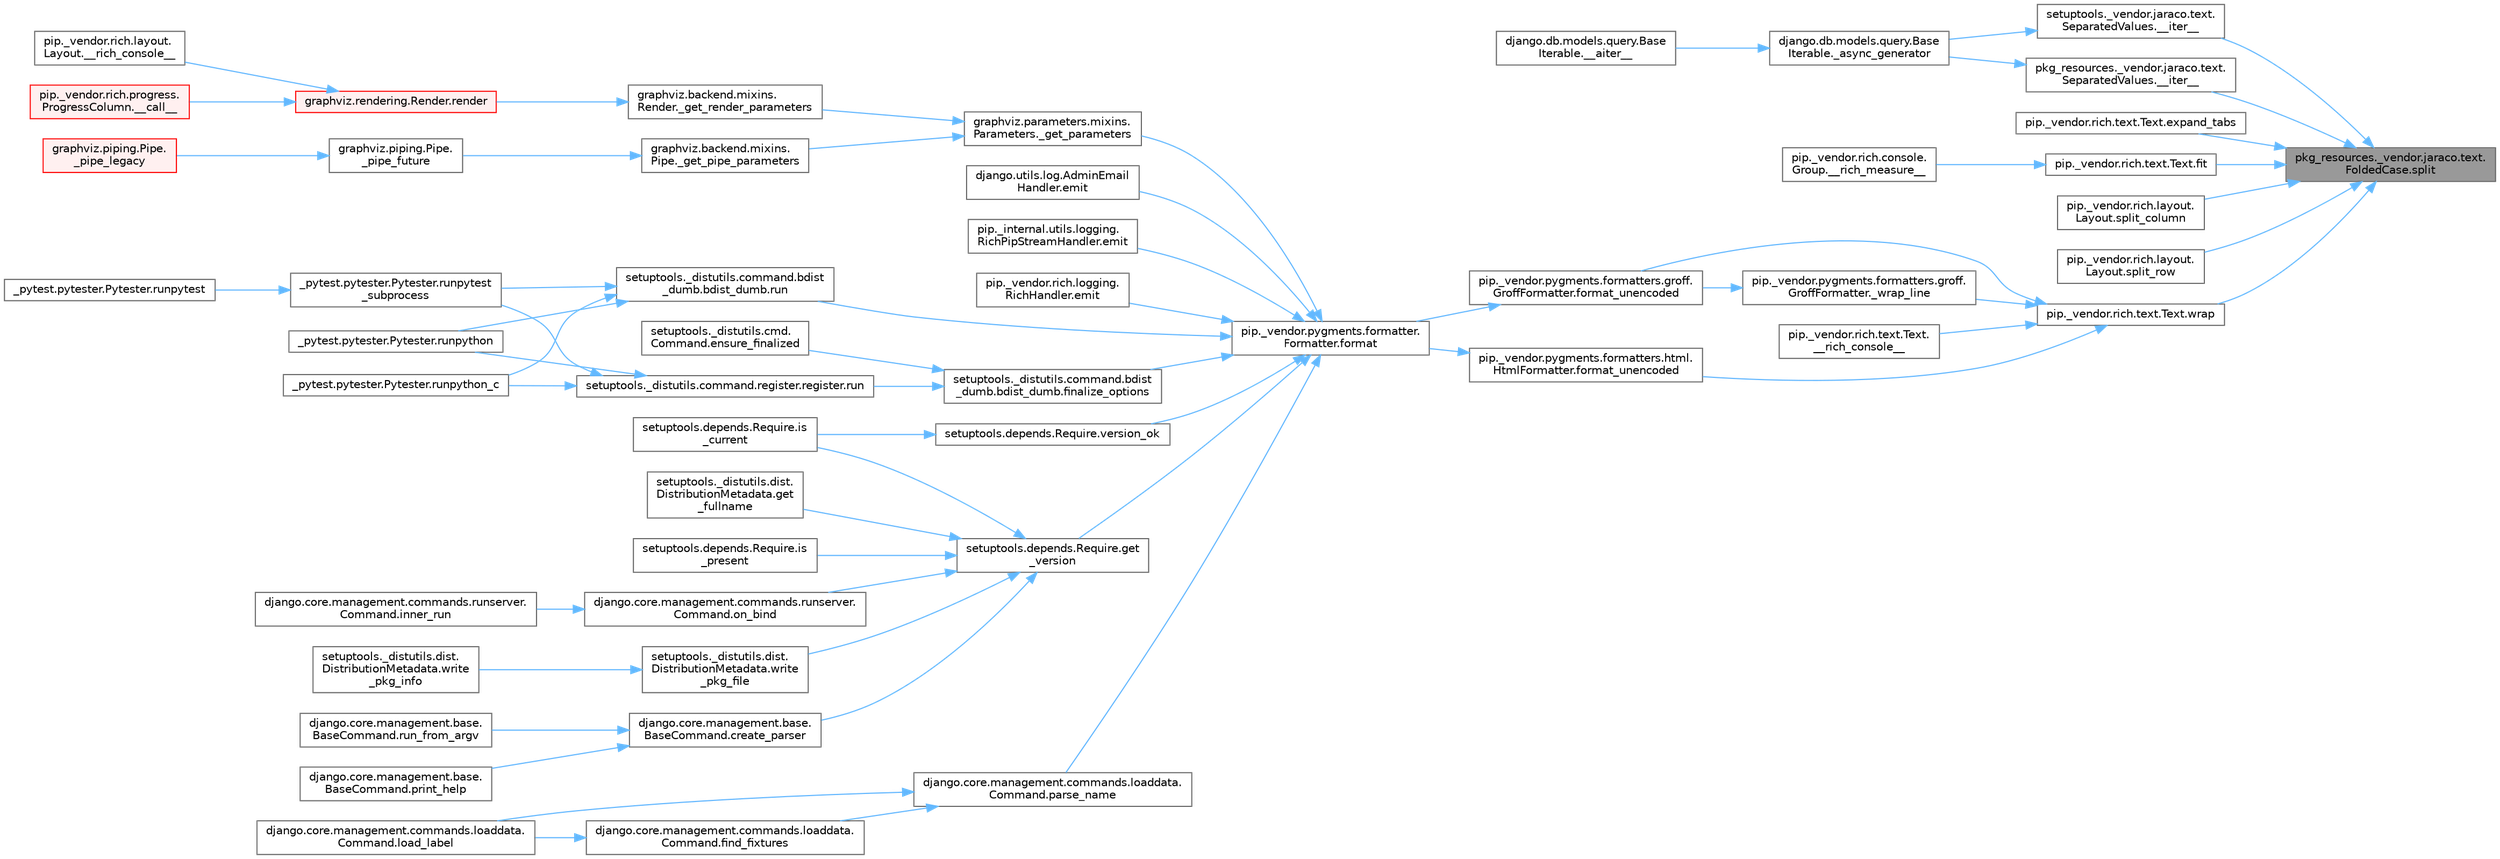 digraph "pkg_resources._vendor.jaraco.text.FoldedCase.split"
{
 // LATEX_PDF_SIZE
  bgcolor="transparent";
  edge [fontname=Helvetica,fontsize=10,labelfontname=Helvetica,labelfontsize=10];
  node [fontname=Helvetica,fontsize=10,shape=box,height=0.2,width=0.4];
  rankdir="RL";
  Node1 [id="Node000001",label="pkg_resources._vendor.jaraco.text.\lFoldedCase.split",height=0.2,width=0.4,color="gray40", fillcolor="grey60", style="filled", fontcolor="black",tooltip=" "];
  Node1 -> Node2 [id="edge1_Node000001_Node000002",dir="back",color="steelblue1",style="solid",tooltip=" "];
  Node2 [id="Node000002",label="pkg_resources._vendor.jaraco.text.\lSeparatedValues.__iter__",height=0.2,width=0.4,color="grey40", fillcolor="white", style="filled",URL="$classpkg__resources_1_1__vendor_1_1jaraco_1_1text_1_1_separated_values.html#ae665618e2d60d71ccc38017f931e77c0",tooltip=" "];
  Node2 -> Node3 [id="edge2_Node000002_Node000003",dir="back",color="steelblue1",style="solid",tooltip=" "];
  Node3 [id="Node000003",label="django.db.models.query.Base\lIterable._async_generator",height=0.2,width=0.4,color="grey40", fillcolor="white", style="filled",URL="$classdjango_1_1db_1_1models_1_1query_1_1_base_iterable.html#a3ecc2267976bc6628d1fe84d78355144",tooltip=" "];
  Node3 -> Node4 [id="edge3_Node000003_Node000004",dir="back",color="steelblue1",style="solid",tooltip=" "];
  Node4 [id="Node000004",label="django.db.models.query.Base\lIterable.__aiter__",height=0.2,width=0.4,color="grey40", fillcolor="white", style="filled",URL="$classdjango_1_1db_1_1models_1_1query_1_1_base_iterable.html#a43cb23849277ca87b702f8431492e8d9",tooltip=" "];
  Node1 -> Node5 [id="edge4_Node000001_Node000005",dir="back",color="steelblue1",style="solid",tooltip=" "];
  Node5 [id="Node000005",label="setuptools._vendor.jaraco.text.\lSeparatedValues.__iter__",height=0.2,width=0.4,color="grey40", fillcolor="white", style="filled",URL="$classsetuptools_1_1__vendor_1_1jaraco_1_1text_1_1_separated_values.html#a386e671741e35885b3566fcdabc8d893",tooltip=" "];
  Node5 -> Node3 [id="edge5_Node000005_Node000003",dir="back",color="steelblue1",style="solid",tooltip=" "];
  Node1 -> Node6 [id="edge6_Node000001_Node000006",dir="back",color="steelblue1",style="solid",tooltip=" "];
  Node6 [id="Node000006",label="pip._vendor.rich.text.Text.expand_tabs",height=0.2,width=0.4,color="grey40", fillcolor="white", style="filled",URL="$classpip_1_1__vendor_1_1rich_1_1text_1_1_text.html#ad9f65ecb5a2b9b55648d525a0a58c947",tooltip=" "];
  Node1 -> Node7 [id="edge7_Node000001_Node000007",dir="back",color="steelblue1",style="solid",tooltip=" "];
  Node7 [id="Node000007",label="pip._vendor.rich.text.Text.fit",height=0.2,width=0.4,color="grey40", fillcolor="white", style="filled",URL="$classpip_1_1__vendor_1_1rich_1_1text_1_1_text.html#a1adda7f6546fb3592d473f95d0ca17b2",tooltip=" "];
  Node7 -> Node8 [id="edge8_Node000007_Node000008",dir="back",color="steelblue1",style="solid",tooltip=" "];
  Node8 [id="Node000008",label="pip._vendor.rich.console.\lGroup.__rich_measure__",height=0.2,width=0.4,color="grey40", fillcolor="white", style="filled",URL="$classpip_1_1__vendor_1_1rich_1_1console_1_1_group.html#a46e05696c2aece39fb772d3c71c5ede5",tooltip=" "];
  Node1 -> Node9 [id="edge9_Node000001_Node000009",dir="back",color="steelblue1",style="solid",tooltip=" "];
  Node9 [id="Node000009",label="pip._vendor.rich.layout.\lLayout.split_column",height=0.2,width=0.4,color="grey40", fillcolor="white", style="filled",URL="$classpip_1_1__vendor_1_1rich_1_1layout_1_1_layout.html#a69f88aaf1450a946026f16620d205fa4",tooltip=" "];
  Node1 -> Node10 [id="edge10_Node000001_Node000010",dir="back",color="steelblue1",style="solid",tooltip=" "];
  Node10 [id="Node000010",label="pip._vendor.rich.layout.\lLayout.split_row",height=0.2,width=0.4,color="grey40", fillcolor="white", style="filled",URL="$classpip_1_1__vendor_1_1rich_1_1layout_1_1_layout.html#a53ef6123a224b46255a62eb4e02a506e",tooltip=" "];
  Node1 -> Node11 [id="edge11_Node000001_Node000011",dir="back",color="steelblue1",style="solid",tooltip=" "];
  Node11 [id="Node000011",label="pip._vendor.rich.text.Text.wrap",height=0.2,width=0.4,color="grey40", fillcolor="white", style="filled",URL="$classpip_1_1__vendor_1_1rich_1_1text_1_1_text.html#a1b5e03c8ff260ff99dd5cbf8ff675dd1",tooltip=" "];
  Node11 -> Node12 [id="edge12_Node000011_Node000012",dir="back",color="steelblue1",style="solid",tooltip=" "];
  Node12 [id="Node000012",label="pip._vendor.rich.text.Text.\l__rich_console__",height=0.2,width=0.4,color="grey40", fillcolor="white", style="filled",URL="$classpip_1_1__vendor_1_1rich_1_1text_1_1_text.html#abf1ba85df0af2025a4778a2915a09b37",tooltip=" "];
  Node11 -> Node13 [id="edge13_Node000011_Node000013",dir="back",color="steelblue1",style="solid",tooltip=" "];
  Node13 [id="Node000013",label="pip._vendor.pygments.formatters.groff.\lGroffFormatter._wrap_line",height=0.2,width=0.4,color="grey40", fillcolor="white", style="filled",URL="$classpip_1_1__vendor_1_1pygments_1_1formatters_1_1groff_1_1_groff_formatter.html#aae3ca36de9a248c3cbe687eb0a4a5095",tooltip=" "];
  Node13 -> Node14 [id="edge14_Node000013_Node000014",dir="back",color="steelblue1",style="solid",tooltip=" "];
  Node14 [id="Node000014",label="pip._vendor.pygments.formatters.groff.\lGroffFormatter.format_unencoded",height=0.2,width=0.4,color="grey40", fillcolor="white", style="filled",URL="$classpip_1_1__vendor_1_1pygments_1_1formatters_1_1groff_1_1_groff_formatter.html#a7cf1f01b75aa6d5b579dcef32ae2ef8f",tooltip=" "];
  Node14 -> Node15 [id="edge15_Node000014_Node000015",dir="back",color="steelblue1",style="solid",tooltip=" "];
  Node15 [id="Node000015",label="pip._vendor.pygments.formatter.\lFormatter.format",height=0.2,width=0.4,color="grey40", fillcolor="white", style="filled",URL="$classpip_1_1__vendor_1_1pygments_1_1formatter_1_1_formatter.html#a11054ddaa650b704c79f1ea0500b1e1e",tooltip=" "];
  Node15 -> Node16 [id="edge16_Node000015_Node000016",dir="back",color="steelblue1",style="solid",tooltip=" "];
  Node16 [id="Node000016",label="graphviz.parameters.mixins.\lParameters._get_parameters",height=0.2,width=0.4,color="grey40", fillcolor="white", style="filled",URL="$classgraphviz_1_1parameters_1_1mixins_1_1_parameters.html#afbdb3248258e4e956d5a7a5f70e60b27",tooltip=" "];
  Node16 -> Node17 [id="edge17_Node000016_Node000017",dir="back",color="steelblue1",style="solid",tooltip=" "];
  Node17 [id="Node000017",label="graphviz.backend.mixins.\lPipe._get_pipe_parameters",height=0.2,width=0.4,color="grey40", fillcolor="white", style="filled",URL="$classgraphviz_1_1backend_1_1mixins_1_1_pipe.html#a71c9b0c3410eae1975141f6c7774a1a0",tooltip=" "];
  Node17 -> Node18 [id="edge18_Node000017_Node000018",dir="back",color="steelblue1",style="solid",tooltip=" "];
  Node18 [id="Node000018",label="graphviz.piping.Pipe.\l_pipe_future",height=0.2,width=0.4,color="grey40", fillcolor="white", style="filled",URL="$classgraphviz_1_1piping_1_1_pipe.html#af8e945601764f6c1340dc13ff7606aab",tooltip=" "];
  Node18 -> Node19 [id="edge19_Node000018_Node000019",dir="back",color="steelblue1",style="solid",tooltip=" "];
  Node19 [id="Node000019",label="graphviz.piping.Pipe.\l_pipe_legacy",height=0.2,width=0.4,color="red", fillcolor="#FFF0F0", style="filled",URL="$classgraphviz_1_1piping_1_1_pipe.html#a6632f0bdcb84b91daead31b26b79b528",tooltip=" "];
  Node16 -> Node24 [id="edge20_Node000016_Node000024",dir="back",color="steelblue1",style="solid",tooltip=" "];
  Node24 [id="Node000024",label="graphviz.backend.mixins.\lRender._get_render_parameters",height=0.2,width=0.4,color="grey40", fillcolor="white", style="filled",URL="$classgraphviz_1_1backend_1_1mixins_1_1_render.html#aedbcb99d10d2133f71d5f6671cbe257b",tooltip=" "];
  Node24 -> Node25 [id="edge21_Node000024_Node000025",dir="back",color="steelblue1",style="solid",tooltip=" "];
  Node25 [id="Node000025",label="graphviz.rendering.Render.render",height=0.2,width=0.4,color="red", fillcolor="#FFF0F0", style="filled",URL="$classgraphviz_1_1rendering_1_1_render.html#a0249d6538d64a6b59b1bed64d4636456",tooltip=" "];
  Node25 -> Node26 [id="edge22_Node000025_Node000026",dir="back",color="steelblue1",style="solid",tooltip=" "];
  Node26 [id="Node000026",label="pip._vendor.rich.progress.\lProgressColumn.__call__",height=0.2,width=0.4,color="red", fillcolor="#FFF0F0", style="filled",URL="$classpip_1_1__vendor_1_1rich_1_1progress_1_1_progress_column.html#ae0c399be74222f949edb0fa5324cf6ea",tooltip=" "];
  Node25 -> Node29 [id="edge23_Node000025_Node000029",dir="back",color="steelblue1",style="solid",tooltip=" "];
  Node29 [id="Node000029",label="pip._vendor.rich.layout.\lLayout.__rich_console__",height=0.2,width=0.4,color="grey40", fillcolor="white", style="filled",URL="$classpip_1_1__vendor_1_1rich_1_1layout_1_1_layout.html#ac39cb3d17d2b0324ee1b0dada41a3ebd",tooltip=" "];
  Node15 -> Node937 [id="edge24_Node000015_Node000937",dir="back",color="steelblue1",style="solid",tooltip=" "];
  Node937 [id="Node000937",label="django.utils.log.AdminEmail\lHandler.emit",height=0.2,width=0.4,color="grey40", fillcolor="white", style="filled",URL="$classdjango_1_1utils_1_1log_1_1_admin_email_handler.html#a11349fead71eaec84d4aff34a8deb666",tooltip=" "];
  Node15 -> Node938 [id="edge25_Node000015_Node000938",dir="back",color="steelblue1",style="solid",tooltip=" "];
  Node938 [id="Node000938",label="pip._internal.utils.logging.\lRichPipStreamHandler.emit",height=0.2,width=0.4,color="grey40", fillcolor="white", style="filled",URL="$classpip_1_1__internal_1_1utils_1_1logging_1_1_rich_pip_stream_handler.html#ad9f05ef5ca9f8e35a17f0786341ede5e",tooltip=" "];
  Node15 -> Node939 [id="edge26_Node000015_Node000939",dir="back",color="steelblue1",style="solid",tooltip=" "];
  Node939 [id="Node000939",label="pip._vendor.rich.logging.\lRichHandler.emit",height=0.2,width=0.4,color="grey40", fillcolor="white", style="filled",URL="$classpip_1_1__vendor_1_1rich_1_1logging_1_1_rich_handler.html#ab4cb212e118c85f22366e22bc4a7d0fc",tooltip=" "];
  Node15 -> Node940 [id="edge27_Node000015_Node000940",dir="back",color="steelblue1",style="solid",tooltip=" "];
  Node940 [id="Node000940",label="setuptools._distutils.command.bdist\l_dumb.bdist_dumb.finalize_options",height=0.2,width=0.4,color="grey40", fillcolor="white", style="filled",URL="$classsetuptools_1_1__distutils_1_1command_1_1bdist__dumb_1_1bdist__dumb.html#a5c59784dbb6b042d048b222bf21b617b",tooltip=" "];
  Node940 -> Node124 [id="edge28_Node000940_Node000124",dir="back",color="steelblue1",style="solid",tooltip=" "];
  Node124 [id="Node000124",label="setuptools._distutils.cmd.\lCommand.ensure_finalized",height=0.2,width=0.4,color="grey40", fillcolor="white", style="filled",URL="$classsetuptools_1_1__distutils_1_1cmd_1_1_command.html#a3d586ca13afbfed87a11872fd15515ab",tooltip=" "];
  Node940 -> Node125 [id="edge29_Node000940_Node000125",dir="back",color="steelblue1",style="solid",tooltip=" "];
  Node125 [id="Node000125",label="setuptools._distutils.command.register.register.run",height=0.2,width=0.4,color="grey40", fillcolor="white", style="filled",URL="$classsetuptools_1_1__distutils_1_1command_1_1register_1_1register.html#a2c04b126757f477c907033d7f3d0e169",tooltip=" "];
  Node125 -> Node126 [id="edge30_Node000125_Node000126",dir="back",color="steelblue1",style="solid",tooltip=" "];
  Node126 [id="Node000126",label="_pytest.pytester.Pytester.runpytest\l_subprocess",height=0.2,width=0.4,color="grey40", fillcolor="white", style="filled",URL="$class__pytest_1_1pytester_1_1_pytester.html#a59323c6d6a1469a1206f1c0b8fce99c9",tooltip=" "];
  Node126 -> Node127 [id="edge31_Node000126_Node000127",dir="back",color="steelblue1",style="solid",tooltip=" "];
  Node127 [id="Node000127",label="_pytest.pytester.Pytester.runpytest",height=0.2,width=0.4,color="grey40", fillcolor="white", style="filled",URL="$class__pytest_1_1pytester_1_1_pytester.html#a2765db48ffe1b8853581d711ff43a87b",tooltip=" "];
  Node125 -> Node128 [id="edge32_Node000125_Node000128",dir="back",color="steelblue1",style="solid",tooltip=" "];
  Node128 [id="Node000128",label="_pytest.pytester.Pytester.runpython",height=0.2,width=0.4,color="grey40", fillcolor="white", style="filled",URL="$class__pytest_1_1pytester_1_1_pytester.html#a4e0c539507f15fd333cf618faf9687ef",tooltip=" "];
  Node125 -> Node129 [id="edge33_Node000125_Node000129",dir="back",color="steelblue1",style="solid",tooltip=" "];
  Node129 [id="Node000129",label="_pytest.pytester.Pytester.runpython_c",height=0.2,width=0.4,color="grey40", fillcolor="white", style="filled",URL="$class__pytest_1_1pytester_1_1_pytester.html#aea789acfe206d9c40d9a6bf54a337f2a",tooltip=" "];
  Node15 -> Node941 [id="edge34_Node000015_Node000941",dir="back",color="steelblue1",style="solid",tooltip=" "];
  Node941 [id="Node000941",label="setuptools.depends.Require.get\l_version",height=0.2,width=0.4,color="grey40", fillcolor="white", style="filled",URL="$classsetuptools_1_1depends_1_1_require.html#a4046ad4155f80d85057e4ccd6a41dc00",tooltip=" "];
  Node941 -> Node942 [id="edge35_Node000941_Node000942",dir="back",color="steelblue1",style="solid",tooltip=" "];
  Node942 [id="Node000942",label="django.core.management.base.\lBaseCommand.create_parser",height=0.2,width=0.4,color="grey40", fillcolor="white", style="filled",URL="$classdjango_1_1core_1_1management_1_1base_1_1_base_command.html#ae878e488f18d67acf1037a7e2db5b478",tooltip=" "];
  Node942 -> Node943 [id="edge36_Node000942_Node000943",dir="back",color="steelblue1",style="solid",tooltip=" "];
  Node943 [id="Node000943",label="django.core.management.base.\lBaseCommand.print_help",height=0.2,width=0.4,color="grey40", fillcolor="white", style="filled",URL="$classdjango_1_1core_1_1management_1_1base_1_1_base_command.html#a9f81b6c52db3a2b0a123ca7bdd0ee819",tooltip=" "];
  Node942 -> Node358 [id="edge37_Node000942_Node000358",dir="back",color="steelblue1",style="solid",tooltip=" "];
  Node358 [id="Node000358",label="django.core.management.base.\lBaseCommand.run_from_argv",height=0.2,width=0.4,color="grey40", fillcolor="white", style="filled",URL="$classdjango_1_1core_1_1management_1_1base_1_1_base_command.html#a6c1cc5fc9ec35d268e45ebaadd2ac4a7",tooltip=" "];
  Node941 -> Node944 [id="edge38_Node000941_Node000944",dir="back",color="steelblue1",style="solid",tooltip=" "];
  Node944 [id="Node000944",label="setuptools._distutils.dist.\lDistributionMetadata.get\l_fullname",height=0.2,width=0.4,color="grey40", fillcolor="white", style="filled",URL="$classsetuptools_1_1__distutils_1_1dist_1_1_distribution_metadata.html#ab7420b68c460cd9eb85694a8be6ee524",tooltip=" "];
  Node941 -> Node945 [id="edge39_Node000941_Node000945",dir="back",color="steelblue1",style="solid",tooltip=" "];
  Node945 [id="Node000945",label="setuptools.depends.Require.is\l_current",height=0.2,width=0.4,color="grey40", fillcolor="white", style="filled",URL="$classsetuptools_1_1depends_1_1_require.html#a81f55cdf6880a438b636542f06b9485a",tooltip=" "];
  Node941 -> Node946 [id="edge40_Node000941_Node000946",dir="back",color="steelblue1",style="solid",tooltip=" "];
  Node946 [id="Node000946",label="setuptools.depends.Require.is\l_present",height=0.2,width=0.4,color="grey40", fillcolor="white", style="filled",URL="$classsetuptools_1_1depends_1_1_require.html#a3ab4975a6b46661ed70950dae37ed79c",tooltip=" "];
  Node941 -> Node947 [id="edge41_Node000941_Node000947",dir="back",color="steelblue1",style="solid",tooltip=" "];
  Node947 [id="Node000947",label="django.core.management.commands.runserver.\lCommand.on_bind",height=0.2,width=0.4,color="grey40", fillcolor="white", style="filled",URL="$classdjango_1_1core_1_1management_1_1commands_1_1runserver_1_1_command.html#a9be890479e656b71da83b03cd9adc584",tooltip=" "];
  Node947 -> Node948 [id="edge42_Node000947_Node000948",dir="back",color="steelblue1",style="solid",tooltip=" "];
  Node948 [id="Node000948",label="django.core.management.commands.runserver.\lCommand.inner_run",height=0.2,width=0.4,color="grey40", fillcolor="white", style="filled",URL="$classdjango_1_1core_1_1management_1_1commands_1_1runserver_1_1_command.html#acfb4f8a23c7de4b2d14ba1acbe99e76c",tooltip=" "];
  Node941 -> Node641 [id="edge43_Node000941_Node000641",dir="back",color="steelblue1",style="solid",tooltip=" "];
  Node641 [id="Node000641",label="setuptools._distutils.dist.\lDistributionMetadata.write\l_pkg_file",height=0.2,width=0.4,color="grey40", fillcolor="white", style="filled",URL="$classsetuptools_1_1__distutils_1_1dist_1_1_distribution_metadata.html#a2a55009e9d487a82234459fb242f4be0",tooltip=" "];
  Node641 -> Node642 [id="edge44_Node000641_Node000642",dir="back",color="steelblue1",style="solid",tooltip=" "];
  Node642 [id="Node000642",label="setuptools._distutils.dist.\lDistributionMetadata.write\l_pkg_info",height=0.2,width=0.4,color="grey40", fillcolor="white", style="filled",URL="$classsetuptools_1_1__distutils_1_1dist_1_1_distribution_metadata.html#a0f62394989fd40fc4215cb7e4250fcfb",tooltip=" "];
  Node15 -> Node949 [id="edge45_Node000015_Node000949",dir="back",color="steelblue1",style="solid",tooltip=" "];
  Node949 [id="Node000949",label="django.core.management.commands.loaddata.\lCommand.parse_name",height=0.2,width=0.4,color="grey40", fillcolor="white", style="filled",URL="$classdjango_1_1core_1_1management_1_1commands_1_1loaddata_1_1_command.html#aac6fd16700a70d972d7cafd0bcf5d5aa",tooltip=" "];
  Node949 -> Node950 [id="edge46_Node000949_Node000950",dir="back",color="steelblue1",style="solid",tooltip=" "];
  Node950 [id="Node000950",label="django.core.management.commands.loaddata.\lCommand.find_fixtures",height=0.2,width=0.4,color="grey40", fillcolor="white", style="filled",URL="$classdjango_1_1core_1_1management_1_1commands_1_1loaddata_1_1_command.html#ae13127621bcc44cf1fdc0029ed204022",tooltip=" "];
  Node950 -> Node951 [id="edge47_Node000950_Node000951",dir="back",color="steelblue1",style="solid",tooltip=" "];
  Node951 [id="Node000951",label="django.core.management.commands.loaddata.\lCommand.load_label",height=0.2,width=0.4,color="grey40", fillcolor="white", style="filled",URL="$classdjango_1_1core_1_1management_1_1commands_1_1loaddata_1_1_command.html#a94197296f84aacd90df47924a21709f7",tooltip=" "];
  Node949 -> Node951 [id="edge48_Node000949_Node000951",dir="back",color="steelblue1",style="solid",tooltip=" "];
  Node15 -> Node952 [id="edge49_Node000015_Node000952",dir="back",color="steelblue1",style="solid",tooltip=" "];
  Node952 [id="Node000952",label="setuptools._distutils.command.bdist\l_dumb.bdist_dumb.run",height=0.2,width=0.4,color="grey40", fillcolor="white", style="filled",URL="$classsetuptools_1_1__distutils_1_1command_1_1bdist__dumb_1_1bdist__dumb.html#a1ddf2b2f2332fed447e1f22a0cf6e129",tooltip=" "];
  Node952 -> Node126 [id="edge50_Node000952_Node000126",dir="back",color="steelblue1",style="solid",tooltip=" "];
  Node952 -> Node128 [id="edge51_Node000952_Node000128",dir="back",color="steelblue1",style="solid",tooltip=" "];
  Node952 -> Node129 [id="edge52_Node000952_Node000129",dir="back",color="steelblue1",style="solid",tooltip=" "];
  Node15 -> Node953 [id="edge53_Node000015_Node000953",dir="back",color="steelblue1",style="solid",tooltip=" "];
  Node953 [id="Node000953",label="setuptools.depends.Require.version_ok",height=0.2,width=0.4,color="grey40", fillcolor="white", style="filled",URL="$classsetuptools_1_1depends_1_1_require.html#ac295f5deb6934eda74031b692cdd1678",tooltip=" "];
  Node953 -> Node945 [id="edge54_Node000953_Node000945",dir="back",color="steelblue1",style="solid",tooltip=" "];
  Node11 -> Node14 [id="edge55_Node000011_Node000014",dir="back",color="steelblue1",style="solid",tooltip=" "];
  Node11 -> Node1614 [id="edge56_Node000011_Node001614",dir="back",color="steelblue1",style="solid",tooltip=" "];
  Node1614 [id="Node001614",label="pip._vendor.pygments.formatters.html.\lHtmlFormatter.format_unencoded",height=0.2,width=0.4,color="grey40", fillcolor="white", style="filled",URL="$classpip_1_1__vendor_1_1pygments_1_1formatters_1_1html_1_1_html_formatter.html#a296a51115f9ec5f6663333a86e0df5b0",tooltip=" "];
  Node1614 -> Node15 [id="edge57_Node001614_Node000015",dir="back",color="steelblue1",style="solid",tooltip=" "];
}
